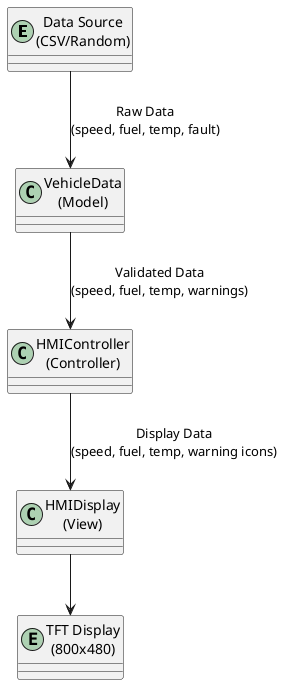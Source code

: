 @startuml
!define RECTANGLE class

' External Entities
entity "Data Source\n(CSV/Random)" as DataSource
entity "TFT Display\n(800x480)" as TFTDisplay

' Processes
RECTANGLE "VehicleData\n(Model)" as VehicleData
RECTANGLE "HMIController\n(Controller)" as HMIController
RECTANGLE "HMIDisplay\n(View)" as HMIDisplay

' Data Flows
DataSource --> VehicleData : Raw Data\n(speed, fuel, temp, fault)
VehicleData --> HMIController : Validated Data\n(speed, fuel, temp, warnings)
HMIController --> HMIDisplay : Display Data\n(speed, fuel, temp, warning icons)

' Output
HMIDisplay --> TFTDisplay
@enduml